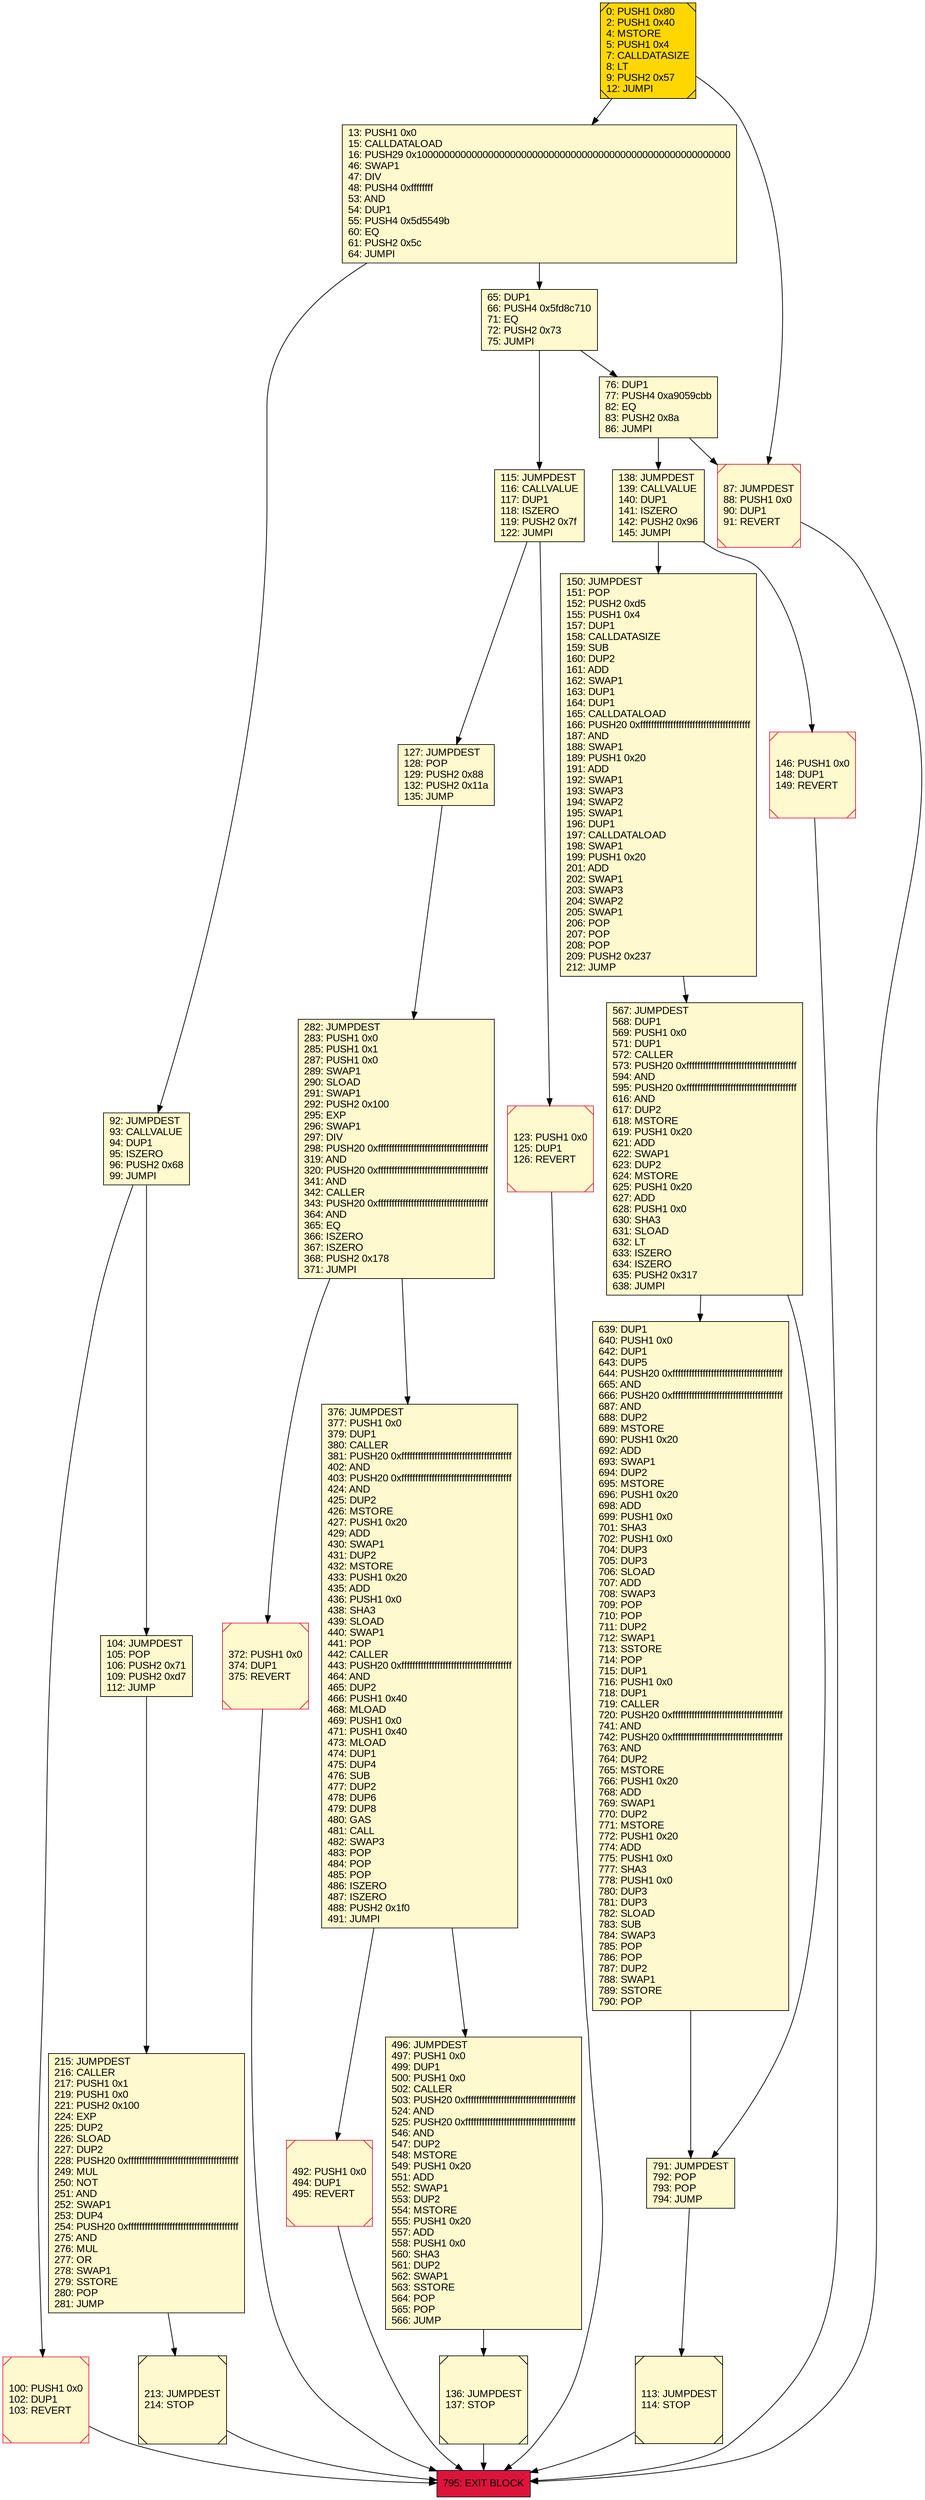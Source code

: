 digraph StandardToken {
bgcolor=transparent rankdir=UD;
node [shape=box style=filled color=black fillcolor=white fontname=arial fontcolor=black];
113[label="113: JUMPDEST\l114: STOP\l" fillcolor=lemonchiffon shape=Msquare ];
100[label="100: PUSH1 0x0\l102: DUP1\l103: REVERT\l" fillcolor=lemonchiffon shape=Msquare color=crimson ];
13[label="13: PUSH1 0x0\l15: CALLDATALOAD\l16: PUSH29 0x100000000000000000000000000000000000000000000000000000000\l46: SWAP1\l47: DIV\l48: PUSH4 0xffffffff\l53: AND\l54: DUP1\l55: PUSH4 0x5d5549b\l60: EQ\l61: PUSH2 0x5c\l64: JUMPI\l" fillcolor=lemonchiffon ];
376[label="376: JUMPDEST\l377: PUSH1 0x0\l379: DUP1\l380: CALLER\l381: PUSH20 0xffffffffffffffffffffffffffffffffffffffff\l402: AND\l403: PUSH20 0xffffffffffffffffffffffffffffffffffffffff\l424: AND\l425: DUP2\l426: MSTORE\l427: PUSH1 0x20\l429: ADD\l430: SWAP1\l431: DUP2\l432: MSTORE\l433: PUSH1 0x20\l435: ADD\l436: PUSH1 0x0\l438: SHA3\l439: SLOAD\l440: SWAP1\l441: POP\l442: CALLER\l443: PUSH20 0xffffffffffffffffffffffffffffffffffffffff\l464: AND\l465: DUP2\l466: PUSH1 0x40\l468: MLOAD\l469: PUSH1 0x0\l471: PUSH1 0x40\l473: MLOAD\l474: DUP1\l475: DUP4\l476: SUB\l477: DUP2\l478: DUP6\l479: DUP8\l480: GAS\l481: CALL\l482: SWAP3\l483: POP\l484: POP\l485: POP\l486: ISZERO\l487: ISZERO\l488: PUSH2 0x1f0\l491: JUMPI\l" fillcolor=lemonchiffon ];
87[label="87: JUMPDEST\l88: PUSH1 0x0\l90: DUP1\l91: REVERT\l" fillcolor=lemonchiffon shape=Msquare color=crimson ];
791[label="791: JUMPDEST\l792: POP\l793: POP\l794: JUMP\l" fillcolor=lemonchiffon ];
127[label="127: JUMPDEST\l128: POP\l129: PUSH2 0x88\l132: PUSH2 0x11a\l135: JUMP\l" fillcolor=lemonchiffon ];
282[label="282: JUMPDEST\l283: PUSH1 0x0\l285: PUSH1 0x1\l287: PUSH1 0x0\l289: SWAP1\l290: SLOAD\l291: SWAP1\l292: PUSH2 0x100\l295: EXP\l296: SWAP1\l297: DIV\l298: PUSH20 0xffffffffffffffffffffffffffffffffffffffff\l319: AND\l320: PUSH20 0xffffffffffffffffffffffffffffffffffffffff\l341: AND\l342: CALLER\l343: PUSH20 0xffffffffffffffffffffffffffffffffffffffff\l364: AND\l365: EQ\l366: ISZERO\l367: ISZERO\l368: PUSH2 0x178\l371: JUMPI\l" fillcolor=lemonchiffon ];
639[label="639: DUP1\l640: PUSH1 0x0\l642: DUP1\l643: DUP5\l644: PUSH20 0xffffffffffffffffffffffffffffffffffffffff\l665: AND\l666: PUSH20 0xffffffffffffffffffffffffffffffffffffffff\l687: AND\l688: DUP2\l689: MSTORE\l690: PUSH1 0x20\l692: ADD\l693: SWAP1\l694: DUP2\l695: MSTORE\l696: PUSH1 0x20\l698: ADD\l699: PUSH1 0x0\l701: SHA3\l702: PUSH1 0x0\l704: DUP3\l705: DUP3\l706: SLOAD\l707: ADD\l708: SWAP3\l709: POP\l710: POP\l711: DUP2\l712: SWAP1\l713: SSTORE\l714: POP\l715: DUP1\l716: PUSH1 0x0\l718: DUP1\l719: CALLER\l720: PUSH20 0xffffffffffffffffffffffffffffffffffffffff\l741: AND\l742: PUSH20 0xffffffffffffffffffffffffffffffffffffffff\l763: AND\l764: DUP2\l765: MSTORE\l766: PUSH1 0x20\l768: ADD\l769: SWAP1\l770: DUP2\l771: MSTORE\l772: PUSH1 0x20\l774: ADD\l775: PUSH1 0x0\l777: SHA3\l778: PUSH1 0x0\l780: DUP3\l781: DUP3\l782: SLOAD\l783: SUB\l784: SWAP3\l785: POP\l786: POP\l787: DUP2\l788: SWAP1\l789: SSTORE\l790: POP\l" fillcolor=lemonchiffon ];
795 [label="795: EXIT BLOCK\l" fillcolor=crimson ];115[label="115: JUMPDEST\l116: CALLVALUE\l117: DUP1\l118: ISZERO\l119: PUSH2 0x7f\l122: JUMPI\l" fillcolor=lemonchiffon ];
213[label="213: JUMPDEST\l214: STOP\l" fillcolor=lemonchiffon shape=Msquare ];
567[label="567: JUMPDEST\l568: DUP1\l569: PUSH1 0x0\l571: DUP1\l572: CALLER\l573: PUSH20 0xffffffffffffffffffffffffffffffffffffffff\l594: AND\l595: PUSH20 0xffffffffffffffffffffffffffffffffffffffff\l616: AND\l617: DUP2\l618: MSTORE\l619: PUSH1 0x20\l621: ADD\l622: SWAP1\l623: DUP2\l624: MSTORE\l625: PUSH1 0x20\l627: ADD\l628: PUSH1 0x0\l630: SHA3\l631: SLOAD\l632: LT\l633: ISZERO\l634: ISZERO\l635: PUSH2 0x317\l638: JUMPI\l" fillcolor=lemonchiffon ];
65[label="65: DUP1\l66: PUSH4 0x5fd8c710\l71: EQ\l72: PUSH2 0x73\l75: JUMPI\l" fillcolor=lemonchiffon ];
146[label="146: PUSH1 0x0\l148: DUP1\l149: REVERT\l" fillcolor=lemonchiffon shape=Msquare color=crimson ];
104[label="104: JUMPDEST\l105: POP\l106: PUSH2 0x71\l109: PUSH2 0xd7\l112: JUMP\l" fillcolor=lemonchiffon ];
372[label="372: PUSH1 0x0\l374: DUP1\l375: REVERT\l" fillcolor=lemonchiffon shape=Msquare color=crimson ];
0[label="0: PUSH1 0x80\l2: PUSH1 0x40\l4: MSTORE\l5: PUSH1 0x4\l7: CALLDATASIZE\l8: LT\l9: PUSH2 0x57\l12: JUMPI\l" fillcolor=lemonchiffon shape=Msquare fillcolor=gold ];
92[label="92: JUMPDEST\l93: CALLVALUE\l94: DUP1\l95: ISZERO\l96: PUSH2 0x68\l99: JUMPI\l" fillcolor=lemonchiffon ];
215[label="215: JUMPDEST\l216: CALLER\l217: PUSH1 0x1\l219: PUSH1 0x0\l221: PUSH2 0x100\l224: EXP\l225: DUP2\l226: SLOAD\l227: DUP2\l228: PUSH20 0xffffffffffffffffffffffffffffffffffffffff\l249: MUL\l250: NOT\l251: AND\l252: SWAP1\l253: DUP4\l254: PUSH20 0xffffffffffffffffffffffffffffffffffffffff\l275: AND\l276: MUL\l277: OR\l278: SWAP1\l279: SSTORE\l280: POP\l281: JUMP\l" fillcolor=lemonchiffon ];
496[label="496: JUMPDEST\l497: PUSH1 0x0\l499: DUP1\l500: PUSH1 0x0\l502: CALLER\l503: PUSH20 0xffffffffffffffffffffffffffffffffffffffff\l524: AND\l525: PUSH20 0xffffffffffffffffffffffffffffffffffffffff\l546: AND\l547: DUP2\l548: MSTORE\l549: PUSH1 0x20\l551: ADD\l552: SWAP1\l553: DUP2\l554: MSTORE\l555: PUSH1 0x20\l557: ADD\l558: PUSH1 0x0\l560: SHA3\l561: DUP2\l562: SWAP1\l563: SSTORE\l564: POP\l565: POP\l566: JUMP\l" fillcolor=lemonchiffon ];
76[label="76: DUP1\l77: PUSH4 0xa9059cbb\l82: EQ\l83: PUSH2 0x8a\l86: JUMPI\l" fillcolor=lemonchiffon ];
136[label="136: JUMPDEST\l137: STOP\l" fillcolor=lemonchiffon shape=Msquare ];
123[label="123: PUSH1 0x0\l125: DUP1\l126: REVERT\l" fillcolor=lemonchiffon shape=Msquare color=crimson ];
492[label="492: PUSH1 0x0\l494: DUP1\l495: REVERT\l" fillcolor=lemonchiffon shape=Msquare color=crimson ];
150[label="150: JUMPDEST\l151: POP\l152: PUSH2 0xd5\l155: PUSH1 0x4\l157: DUP1\l158: CALLDATASIZE\l159: SUB\l160: DUP2\l161: ADD\l162: SWAP1\l163: DUP1\l164: DUP1\l165: CALLDATALOAD\l166: PUSH20 0xffffffffffffffffffffffffffffffffffffffff\l187: AND\l188: SWAP1\l189: PUSH1 0x20\l191: ADD\l192: SWAP1\l193: SWAP3\l194: SWAP2\l195: SWAP1\l196: DUP1\l197: CALLDATALOAD\l198: SWAP1\l199: PUSH1 0x20\l201: ADD\l202: SWAP1\l203: SWAP3\l204: SWAP2\l205: SWAP1\l206: POP\l207: POP\l208: POP\l209: PUSH2 0x237\l212: JUMP\l" fillcolor=lemonchiffon ];
138[label="138: JUMPDEST\l139: CALLVALUE\l140: DUP1\l141: ISZERO\l142: PUSH2 0x96\l145: JUMPI\l" fillcolor=lemonchiffon ];
13 -> 92;
13 -> 65;
376 -> 496;
376 -> 492;
127 -> 282;
282 -> 376;
282 -> 372;
639 -> 791;
115 -> 127;
115 -> 123;
567 -> 639;
567 -> 791;
65 -> 76;
65 -> 115;
104 -> 215;
0 -> 13;
0 -> 87;
92 -> 104;
92 -> 100;
76 -> 87;
76 -> 138;
150 -> 567;
138 -> 150;
138 -> 146;
791 -> 113;
215 -> 213;
496 -> 136;
113 -> 795;
100 -> 795;
87 -> 795;
213 -> 795;
146 -> 795;
372 -> 795;
136 -> 795;
123 -> 795;
492 -> 795;
}